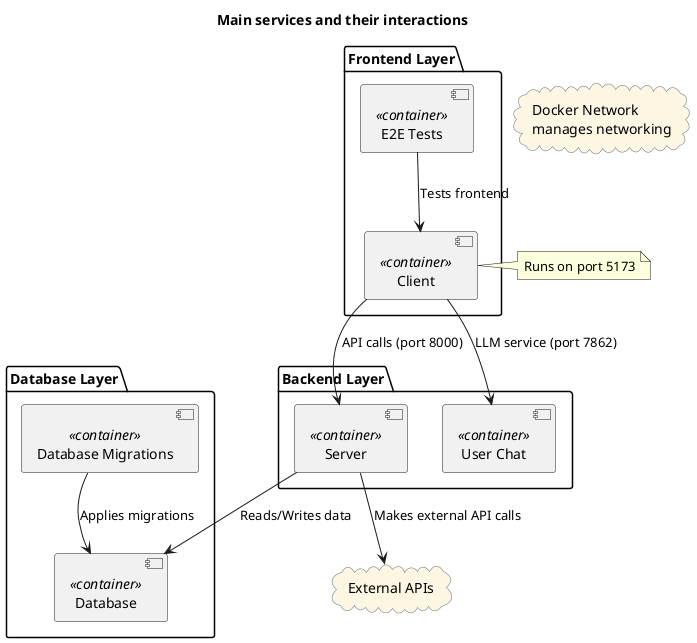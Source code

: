 @startuml
title Main services and their interactions
skinparam rectangle {
    BackgroundColor #FDF6E3
    BorderColor #586e75
}
skinparam cloud {
    BackgroundColor #FDF6E3
    BorderColor #586e75
}

cloud "Docker Network\nmanages networking" as DockerNetwork

package "Database Layer" {
    [Database] <<container>> 
    [Database Migrations] <<container>> 
}

package "Backend Layer" {
    [Server] <<container>> 
    [User Chat] <<container>> 
}

package "Frontend Layer" {
    [Client] <<container>> 
    [E2E Tests] <<container>> 
}

cloud "External APIs" as ExternalAPIs

[Database Migrations] --> [Database] : Applies migrations
[Server] --> [Database] : Reads/Writes data
[Client] --> [Server] : API calls (port 8000)
[Client] --> [User Chat] : LLM service (port 7862)
[E2E Tests] --> [Client] : Tests frontend
[Server] --> ExternalAPIs : Makes external API calls

note right of Client
Runs on port 5173
end note

@enduml